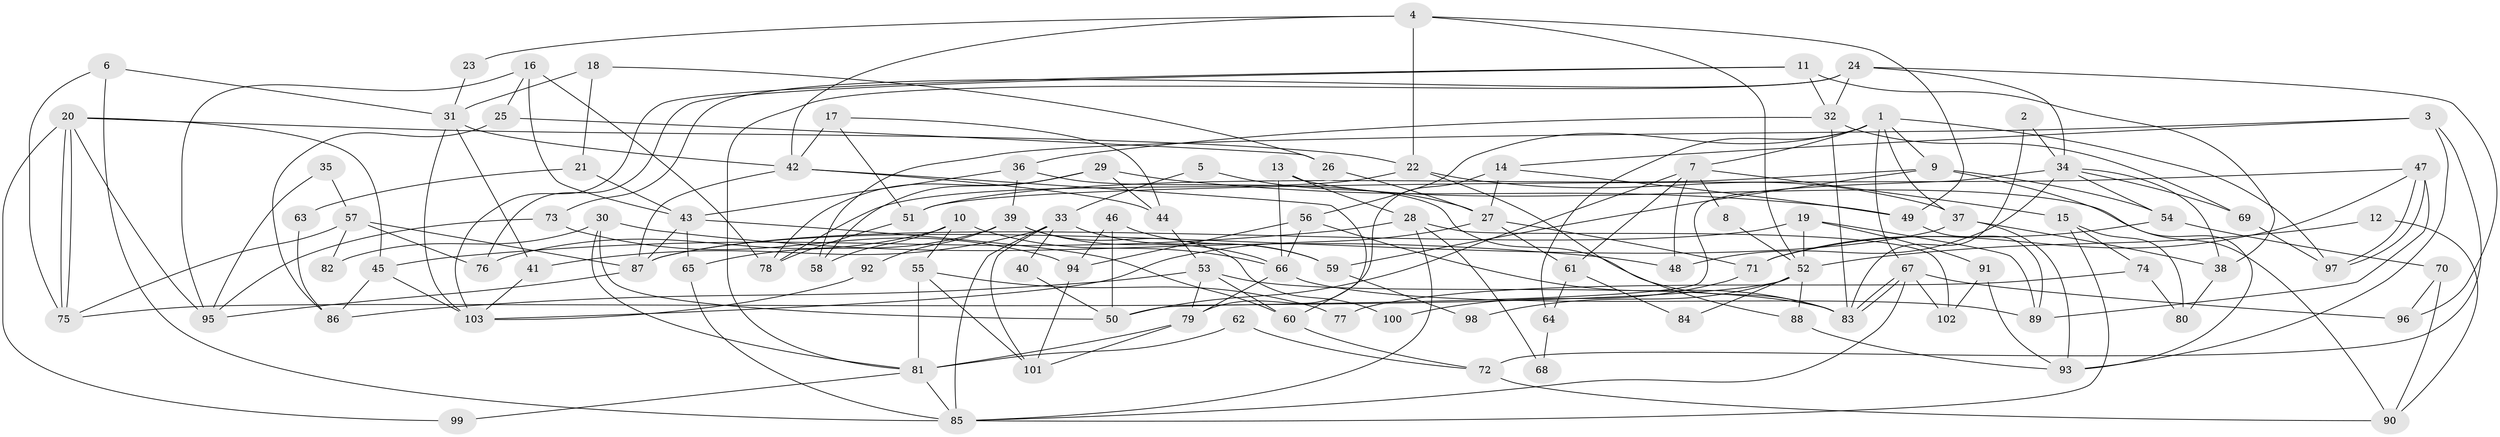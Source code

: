 // Generated by graph-tools (version 1.1) at 2025/11/02/27/25 16:11:23]
// undirected, 103 vertices, 206 edges
graph export_dot {
graph [start="1"]
  node [color=gray90,style=filled];
  1;
  2;
  3;
  4;
  5;
  6;
  7;
  8;
  9;
  10;
  11;
  12;
  13;
  14;
  15;
  16;
  17;
  18;
  19;
  20;
  21;
  22;
  23;
  24;
  25;
  26;
  27;
  28;
  29;
  30;
  31;
  32;
  33;
  34;
  35;
  36;
  37;
  38;
  39;
  40;
  41;
  42;
  43;
  44;
  45;
  46;
  47;
  48;
  49;
  50;
  51;
  52;
  53;
  54;
  55;
  56;
  57;
  58;
  59;
  60;
  61;
  62;
  63;
  64;
  65;
  66;
  67;
  68;
  69;
  70;
  71;
  72;
  73;
  74;
  75;
  76;
  77;
  78;
  79;
  80;
  81;
  82;
  83;
  84;
  85;
  86;
  87;
  88;
  89;
  90;
  91;
  92;
  93;
  94;
  95;
  96;
  97;
  98;
  99;
  100;
  101;
  102;
  103;
  1 -- 37;
  1 -- 56;
  1 -- 7;
  1 -- 9;
  1 -- 64;
  1 -- 67;
  1 -- 97;
  2 -- 34;
  2 -- 83;
  3 -- 93;
  3 -- 58;
  3 -- 14;
  3 -- 72;
  4 -- 22;
  4 -- 42;
  4 -- 23;
  4 -- 49;
  4 -- 52;
  5 -- 27;
  5 -- 33;
  6 -- 75;
  6 -- 85;
  6 -- 31;
  7 -- 50;
  7 -- 8;
  7 -- 15;
  7 -- 48;
  7 -- 61;
  8 -- 52;
  9 -- 93;
  9 -- 51;
  9 -- 54;
  9 -- 59;
  10 -- 66;
  10 -- 55;
  10 -- 58;
  10 -- 76;
  11 -- 76;
  11 -- 32;
  11 -- 38;
  11 -- 103;
  12 -- 52;
  12 -- 90;
  13 -- 66;
  13 -- 28;
  13 -- 90;
  14 -- 79;
  14 -- 27;
  14 -- 49;
  15 -- 85;
  15 -- 74;
  15 -- 80;
  16 -- 78;
  16 -- 43;
  16 -- 25;
  16 -- 95;
  17 -- 51;
  17 -- 42;
  17 -- 44;
  18 -- 31;
  18 -- 26;
  18 -- 21;
  19 -- 52;
  19 -- 89;
  19 -- 87;
  19 -- 91;
  20 -- 75;
  20 -- 75;
  20 -- 22;
  20 -- 45;
  20 -- 95;
  20 -- 99;
  21 -- 43;
  21 -- 63;
  22 -- 78;
  22 -- 37;
  22 -- 88;
  23 -- 31;
  24 -- 81;
  24 -- 32;
  24 -- 34;
  24 -- 73;
  24 -- 96;
  25 -- 86;
  25 -- 26;
  26 -- 27;
  27 -- 103;
  27 -- 61;
  27 -- 71;
  28 -- 85;
  28 -- 45;
  28 -- 68;
  28 -- 102;
  29 -- 49;
  29 -- 44;
  29 -- 58;
  29 -- 78;
  30 -- 48;
  30 -- 50;
  30 -- 81;
  30 -- 82;
  31 -- 42;
  31 -- 41;
  31 -- 103;
  32 -- 69;
  32 -- 83;
  32 -- 36;
  33 -- 101;
  33 -- 41;
  33 -- 40;
  33 -- 59;
  33 -- 85;
  34 -- 54;
  34 -- 38;
  34 -- 48;
  34 -- 50;
  34 -- 69;
  35 -- 57;
  35 -- 95;
  36 -- 83;
  36 -- 39;
  36 -- 43;
  37 -- 38;
  37 -- 87;
  37 -- 93;
  38 -- 80;
  39 -- 65;
  39 -- 66;
  39 -- 92;
  39 -- 100;
  40 -- 50;
  41 -- 103;
  42 -- 60;
  42 -- 87;
  42 -- 44;
  43 -- 87;
  43 -- 60;
  43 -- 65;
  44 -- 53;
  45 -- 103;
  45 -- 86;
  46 -- 59;
  46 -- 94;
  46 -- 50;
  47 -- 97;
  47 -- 97;
  47 -- 71;
  47 -- 51;
  47 -- 89;
  49 -- 89;
  51 -- 78;
  52 -- 88;
  52 -- 75;
  52 -- 84;
  52 -- 98;
  53 -- 79;
  53 -- 60;
  53 -- 83;
  53 -- 86;
  54 -- 70;
  54 -- 71;
  55 -- 101;
  55 -- 81;
  55 -- 77;
  56 -- 66;
  56 -- 83;
  56 -- 94;
  57 -- 75;
  57 -- 87;
  57 -- 76;
  57 -- 82;
  59 -- 98;
  60 -- 72;
  61 -- 64;
  61 -- 84;
  62 -- 72;
  62 -- 81;
  63 -- 86;
  64 -- 68;
  65 -- 85;
  66 -- 89;
  66 -- 79;
  67 -- 83;
  67 -- 83;
  67 -- 85;
  67 -- 96;
  67 -- 102;
  69 -- 97;
  70 -- 96;
  70 -- 90;
  71 -- 100;
  72 -- 90;
  73 -- 95;
  73 -- 94;
  74 -- 80;
  74 -- 77;
  79 -- 81;
  79 -- 101;
  81 -- 85;
  81 -- 99;
  87 -- 95;
  88 -- 93;
  91 -- 102;
  91 -- 93;
  92 -- 103;
  94 -- 101;
}
